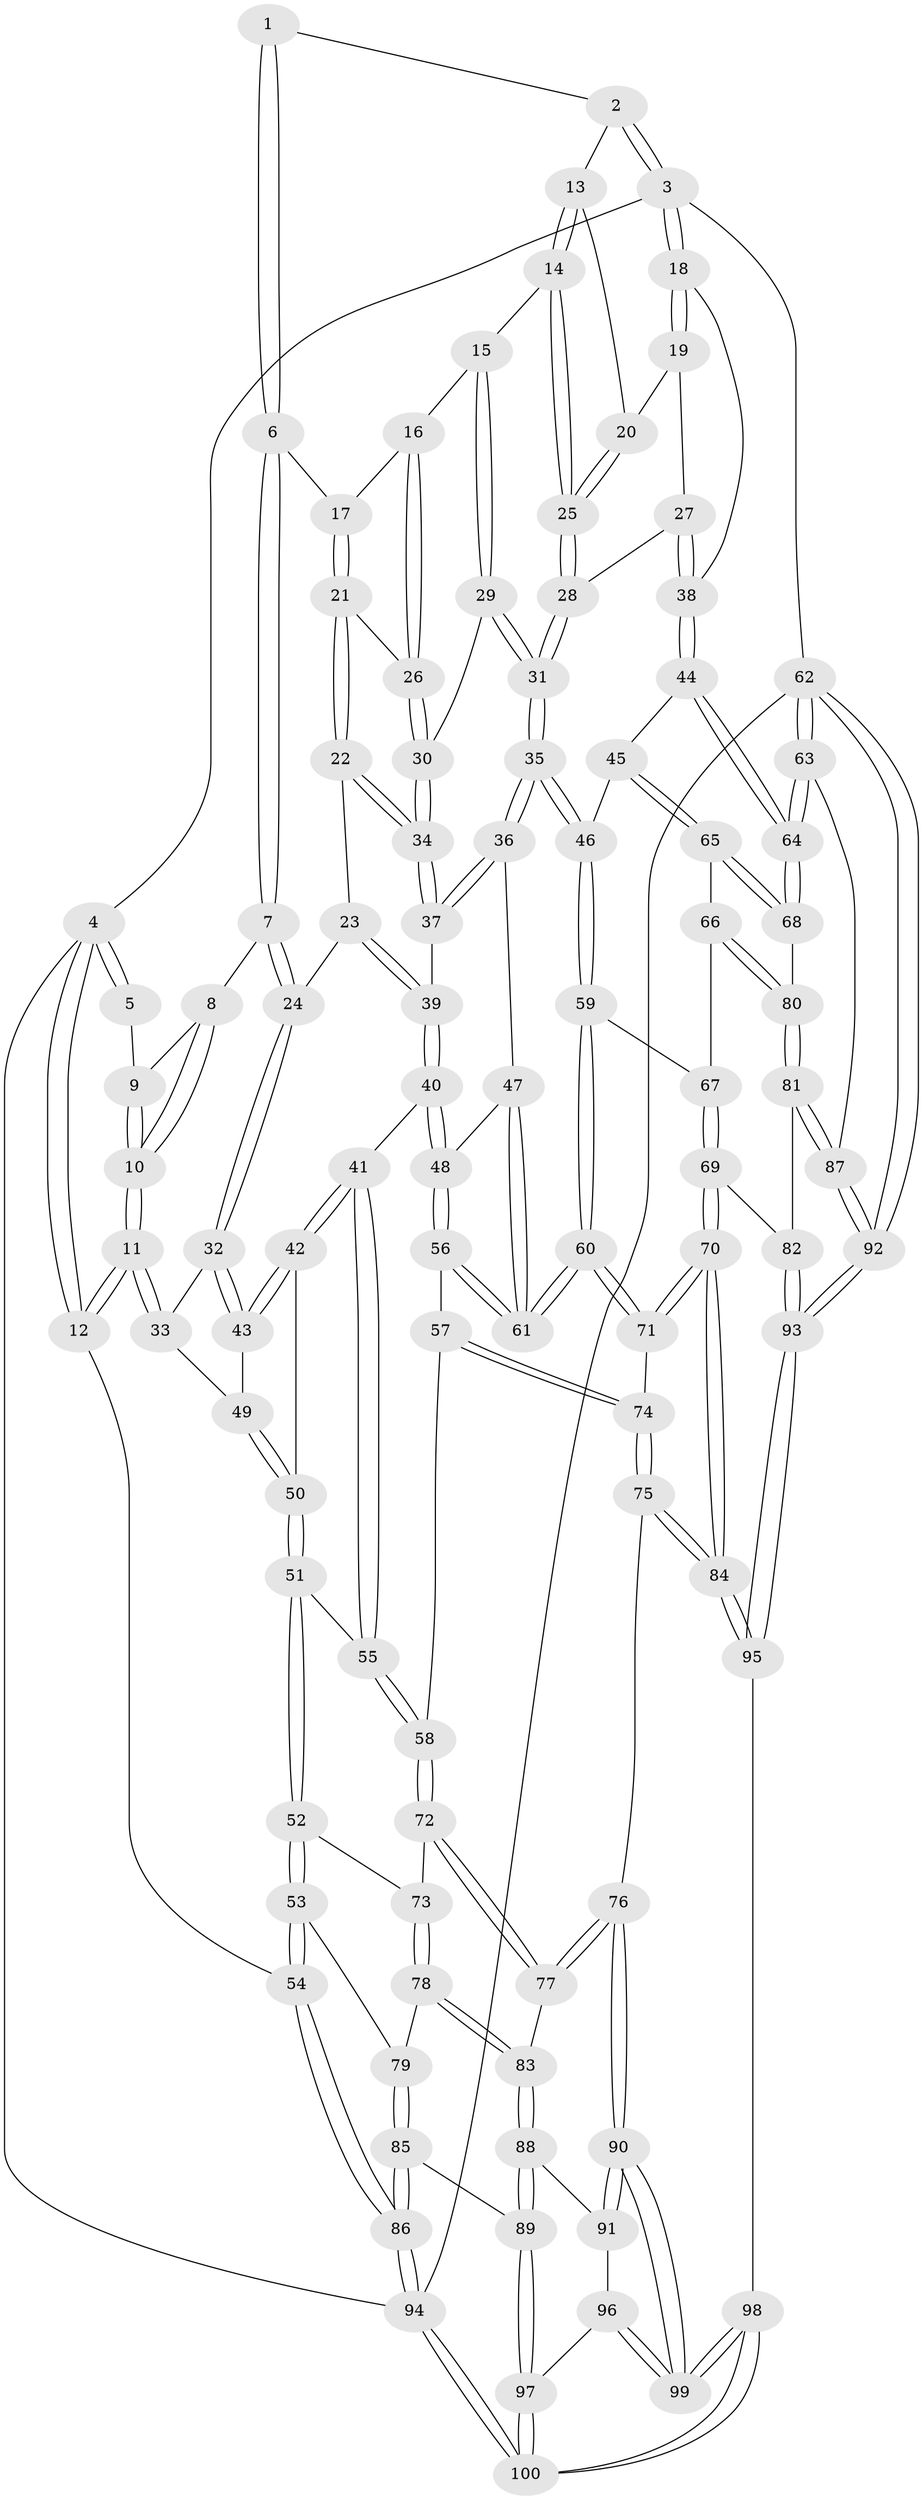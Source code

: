 // coarse degree distribution, {5: 0.04, 3: 0.44, 2: 0.04, 4: 0.48}
// Generated by graph-tools (version 1.1) at 2025/38/03/04/25 23:38:22]
// undirected, 100 vertices, 247 edges
graph export_dot {
  node [color=gray90,style=filled];
  1 [pos="+0.36730256792352894+0"];
  2 [pos="+0.7261112996260196+0"];
  3 [pos="+1+0"];
  4 [pos="+0+0"];
  5 [pos="+0.09164615625877835+0"];
  6 [pos="+0.36642602901629434+0"];
  7 [pos="+0.2590334230609468+0.10997518906949318"];
  8 [pos="+0.21695586801869132+0.10359945648152498"];
  9 [pos="+0.10769809990279243+0"];
  10 [pos="+0.006811643404961582+0.19504349804869825"];
  11 [pos="+0+0.25147029587088093"];
  12 [pos="+0+0.2596509793681059"];
  13 [pos="+0.7260812275231299+0"];
  14 [pos="+0.6174264507791647+0.08917438863225322"];
  15 [pos="+0.5836728568894092+0.11080447687238418"];
  16 [pos="+0.5411223181234578+0.10785440379549455"];
  17 [pos="+0.4626200127004915+0.09227066143488641"];
  18 [pos="+1+0.01760666438957674"];
  19 [pos="+0.8207018548030532+0.12454703567801109"];
  20 [pos="+0.8048173433830559+0.10958263647374429"];
  21 [pos="+0.4199299525845246+0.15589511392321412"];
  22 [pos="+0.36516832908066765+0.19842657121788565"];
  23 [pos="+0.32526018737584916+0.2063248143132276"];
  24 [pos="+0.3008724524400181+0.20348468746815015"];
  25 [pos="+0.6901309189221925+0.1473678075427531"];
  26 [pos="+0.49570522755628704+0.21113772018892285"];
  27 [pos="+0.8236322908165585+0.21918216884424002"];
  28 [pos="+0.7170494503454538+0.2783334907423253"];
  29 [pos="+0.5781890338266932+0.19582301522374992"];
  30 [pos="+0.5126204682238698+0.2369475337551787"];
  31 [pos="+0.6802983597749774+0.34486815397216575"];
  32 [pos="+0.26388856425022666+0.24565810342481764"];
  33 [pos="+0.009967866027234255+0.2789377907202989"];
  34 [pos="+0.4898310279922099+0.30169945281294364"];
  35 [pos="+0.6692816281417997+0.40807849139274616"];
  36 [pos="+0.657434138500166+0.4088213645079185"];
  37 [pos="+0.4905951085747345+0.30452000800434537"];
  38 [pos="+1+0.34874306844419184"];
  39 [pos="+0.40158687933617043+0.36887048097348113"];
  40 [pos="+0.3617670331940382+0.45590412940693315"];
  41 [pos="+0.3130570505713004+0.44558840710659803"];
  42 [pos="+0.2753193185886299+0.4138272360558065"];
  43 [pos="+0.27078354597540943+0.4036236234094305"];
  44 [pos="+1+0.41339631817863653"];
  45 [pos="+0.8174948563625916+0.4723975497344377"];
  46 [pos="+0.7381778558176354+0.470642545113316"];
  47 [pos="+0.5836893964067776+0.4492726002451917"];
  48 [pos="+0.3979319012919703+0.4930695621011683"];
  49 [pos="+0.038497690485369496+0.31124051655828705"];
  50 [pos="+0.12125193978347543+0.47111982805595864"];
  51 [pos="+0.1043633137528525+0.5807522402421966"];
  52 [pos="+0.10325913176485353+0.58203866628794"];
  53 [pos="+0+0.639443536990274"];
  54 [pos="+0+0.6228232489407367"];
  55 [pos="+0.22111965129681485+0.5586654454899656"];
  56 [pos="+0.3984610474172865+0.5027417531982687"];
  57 [pos="+0.3473625849342853+0.6343983789850298"];
  58 [pos="+0.30623888171529207+0.6486280411697637"];
  59 [pos="+0.7081436665400428+0.5756392936104936"];
  60 [pos="+0.5266071249994657+0.6580251679124876"];
  61 [pos="+0.5205863874015434+0.6402261734919021"];
  62 [pos="+1+1"];
  63 [pos="+1+0.7895675492032498"];
  64 [pos="+1+0.7645105160489881"];
  65 [pos="+0.8682095814682799+0.6651635052239894"];
  66 [pos="+0.7570572313993068+0.6724324225361489"];
  67 [pos="+0.7093985296747106+0.5839099958147987"];
  68 [pos="+0.904220120754661+0.7058882540800606"];
  69 [pos="+0.6148882934360689+0.7937760477477032"];
  70 [pos="+0.6011483613501862+0.7982537270819007"];
  71 [pos="+0.5112653443861545+0.7140385952227295"];
  72 [pos="+0.2743908038299253+0.6880658661261871"];
  73 [pos="+0.19039936838281732+0.6763518538881063"];
  74 [pos="+0.44876240884890556+0.7271482742490217"];
  75 [pos="+0.3763840071782855+0.8209388124262481"];
  76 [pos="+0.34434240296363083+0.8331611265056075"];
  77 [pos="+0.27921473325028573+0.7577699033470113"];
  78 [pos="+0.14664221675514635+0.797274709448193"];
  79 [pos="+0.05394547560813871+0.7436115409525474"];
  80 [pos="+0.7707043401649818+0.7727474611132823"];
  81 [pos="+0.7671837728799886+0.7810430184296332"];
  82 [pos="+0.7316755949354101+0.7990344204852026"];
  83 [pos="+0.14718285311546256+0.7980420246012957"];
  84 [pos="+0.5595192854630364+0.9499755712512287"];
  85 [pos="+0.021202659399687847+0.8865140189593455"];
  86 [pos="+0+0.9008690885693709"];
  87 [pos="+0.8304549984839942+0.8328944619525043"];
  88 [pos="+0.14980423396867407+0.8221502395796388"];
  89 [pos="+0.04674394005544614+0.8986768383437005"];
  90 [pos="+0.2745294115840324+0.9619037470070912"];
  91 [pos="+0.16988784805092114+0.8520742564767684"];
  92 [pos="+0.8426285196600265+1"];
  93 [pos="+0.7685024085957664+1"];
  94 [pos="+0+1"];
  95 [pos="+0.5831285463647954+1"];
  96 [pos="+0.1089128864508954+0.9233799321740399"];
  97 [pos="+0.04748129721816548+0.9001324278173256"];
  98 [pos="+0.2786756026481809+1"];
  99 [pos="+0.27533177754153815+1"];
  100 [pos="+0.09028713666144624+1"];
  1 -- 2;
  1 -- 6;
  1 -- 6;
  2 -- 3;
  2 -- 3;
  2 -- 13;
  3 -- 4;
  3 -- 18;
  3 -- 18;
  3 -- 62;
  4 -- 5;
  4 -- 5;
  4 -- 12;
  4 -- 12;
  4 -- 94;
  5 -- 9;
  6 -- 7;
  6 -- 7;
  6 -- 17;
  7 -- 8;
  7 -- 24;
  7 -- 24;
  8 -- 9;
  8 -- 10;
  8 -- 10;
  9 -- 10;
  9 -- 10;
  10 -- 11;
  10 -- 11;
  11 -- 12;
  11 -- 12;
  11 -- 33;
  11 -- 33;
  12 -- 54;
  13 -- 14;
  13 -- 14;
  13 -- 20;
  14 -- 15;
  14 -- 25;
  14 -- 25;
  15 -- 16;
  15 -- 29;
  15 -- 29;
  16 -- 17;
  16 -- 26;
  16 -- 26;
  17 -- 21;
  17 -- 21;
  18 -- 19;
  18 -- 19;
  18 -- 38;
  19 -- 20;
  19 -- 27;
  20 -- 25;
  20 -- 25;
  21 -- 22;
  21 -- 22;
  21 -- 26;
  22 -- 23;
  22 -- 34;
  22 -- 34;
  23 -- 24;
  23 -- 39;
  23 -- 39;
  24 -- 32;
  24 -- 32;
  25 -- 28;
  25 -- 28;
  26 -- 30;
  26 -- 30;
  27 -- 28;
  27 -- 38;
  27 -- 38;
  28 -- 31;
  28 -- 31;
  29 -- 30;
  29 -- 31;
  29 -- 31;
  30 -- 34;
  30 -- 34;
  31 -- 35;
  31 -- 35;
  32 -- 33;
  32 -- 43;
  32 -- 43;
  33 -- 49;
  34 -- 37;
  34 -- 37;
  35 -- 36;
  35 -- 36;
  35 -- 46;
  35 -- 46;
  36 -- 37;
  36 -- 37;
  36 -- 47;
  37 -- 39;
  38 -- 44;
  38 -- 44;
  39 -- 40;
  39 -- 40;
  40 -- 41;
  40 -- 48;
  40 -- 48;
  41 -- 42;
  41 -- 42;
  41 -- 55;
  41 -- 55;
  42 -- 43;
  42 -- 43;
  42 -- 50;
  43 -- 49;
  44 -- 45;
  44 -- 64;
  44 -- 64;
  45 -- 46;
  45 -- 65;
  45 -- 65;
  46 -- 59;
  46 -- 59;
  47 -- 48;
  47 -- 61;
  47 -- 61;
  48 -- 56;
  48 -- 56;
  49 -- 50;
  49 -- 50;
  50 -- 51;
  50 -- 51;
  51 -- 52;
  51 -- 52;
  51 -- 55;
  52 -- 53;
  52 -- 53;
  52 -- 73;
  53 -- 54;
  53 -- 54;
  53 -- 79;
  54 -- 86;
  54 -- 86;
  55 -- 58;
  55 -- 58;
  56 -- 57;
  56 -- 61;
  56 -- 61;
  57 -- 58;
  57 -- 74;
  57 -- 74;
  58 -- 72;
  58 -- 72;
  59 -- 60;
  59 -- 60;
  59 -- 67;
  60 -- 61;
  60 -- 61;
  60 -- 71;
  60 -- 71;
  62 -- 63;
  62 -- 63;
  62 -- 92;
  62 -- 92;
  62 -- 94;
  63 -- 64;
  63 -- 64;
  63 -- 87;
  64 -- 68;
  64 -- 68;
  65 -- 66;
  65 -- 68;
  65 -- 68;
  66 -- 67;
  66 -- 80;
  66 -- 80;
  67 -- 69;
  67 -- 69;
  68 -- 80;
  69 -- 70;
  69 -- 70;
  69 -- 82;
  70 -- 71;
  70 -- 71;
  70 -- 84;
  70 -- 84;
  71 -- 74;
  72 -- 73;
  72 -- 77;
  72 -- 77;
  73 -- 78;
  73 -- 78;
  74 -- 75;
  74 -- 75;
  75 -- 76;
  75 -- 84;
  75 -- 84;
  76 -- 77;
  76 -- 77;
  76 -- 90;
  76 -- 90;
  77 -- 83;
  78 -- 79;
  78 -- 83;
  78 -- 83;
  79 -- 85;
  79 -- 85;
  80 -- 81;
  80 -- 81;
  81 -- 82;
  81 -- 87;
  81 -- 87;
  82 -- 93;
  82 -- 93;
  83 -- 88;
  83 -- 88;
  84 -- 95;
  84 -- 95;
  85 -- 86;
  85 -- 86;
  85 -- 89;
  86 -- 94;
  86 -- 94;
  87 -- 92;
  87 -- 92;
  88 -- 89;
  88 -- 89;
  88 -- 91;
  89 -- 97;
  89 -- 97;
  90 -- 91;
  90 -- 91;
  90 -- 99;
  90 -- 99;
  91 -- 96;
  92 -- 93;
  92 -- 93;
  93 -- 95;
  93 -- 95;
  94 -- 100;
  94 -- 100;
  95 -- 98;
  96 -- 97;
  96 -- 99;
  96 -- 99;
  97 -- 100;
  97 -- 100;
  98 -- 99;
  98 -- 99;
  98 -- 100;
  98 -- 100;
}
